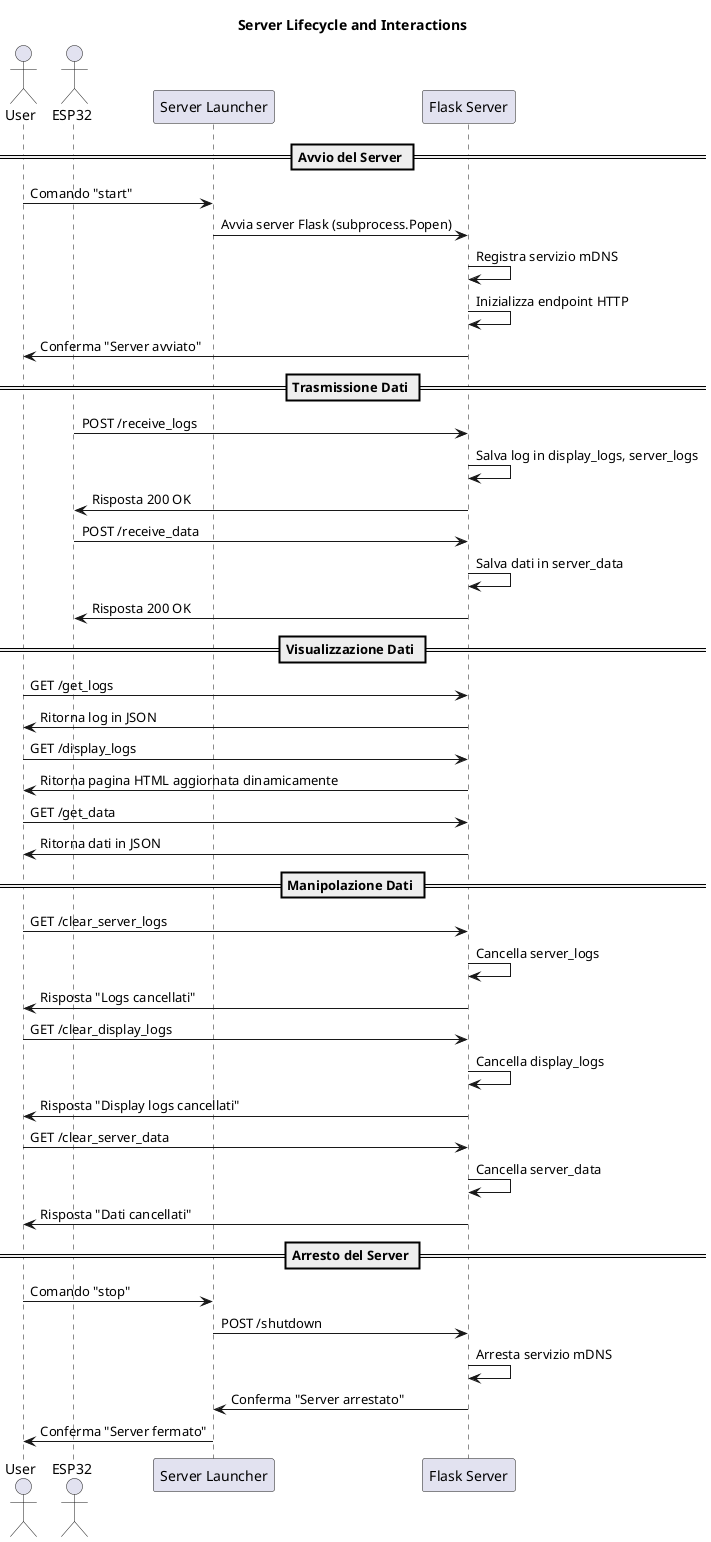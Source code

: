 @startuml server_lifecycle_interactions

title Server Lifecycle and Interactions

actor User
actor ESP32
participant "Server Launcher" as Launcher
participant "Flask Server" as Server

== Avvio del Server ==
User -> Launcher : Comando "start"
Launcher -> Server : Avvia server Flask (subprocess.Popen)
Server -> Server : Registra servizio mDNS
Server -> Server : Inizializza endpoint HTTP
Server -> User : Conferma "Server avviato"

== Trasmissione Dati ==
ESP32 -> Server : POST /receive_logs
Server -> Server : Salva log in display_logs, server_logs
Server -> ESP32 : Risposta 200 OK

ESP32 -> Server : POST /receive_data
Server -> Server : Salva dati in server_data
Server -> ESP32 : Risposta 200 OK

== Visualizzazione Dati ==
User -> Server : GET /get_logs
Server -> User : Ritorna log in JSON

User -> Server : GET /display_logs
Server -> User : Ritorna pagina HTML aggiornata dinamicamente

User -> Server : GET /get_data
Server -> User : Ritorna dati in JSON

== Manipolazione Dati ==
User -> Server : GET /clear_server_logs
Server -> Server : Cancella server_logs
Server -> User : Risposta "Logs cancellati"

User -> Server : GET /clear_display_logs
Server -> Server : Cancella display_logs
Server -> User : Risposta "Display logs cancellati"

User -> Server : GET /clear_server_data
Server -> Server : Cancella server_data
Server -> User : Risposta "Dati cancellati"

== Arresto del Server ==
User -> Launcher : Comando "stop"
Launcher -> Server : POST /shutdown
Server -> Server : Arresta servizio mDNS
Server -> Launcher : Conferma "Server arrestato"
Launcher -> User : Conferma "Server fermato"

@enduml
